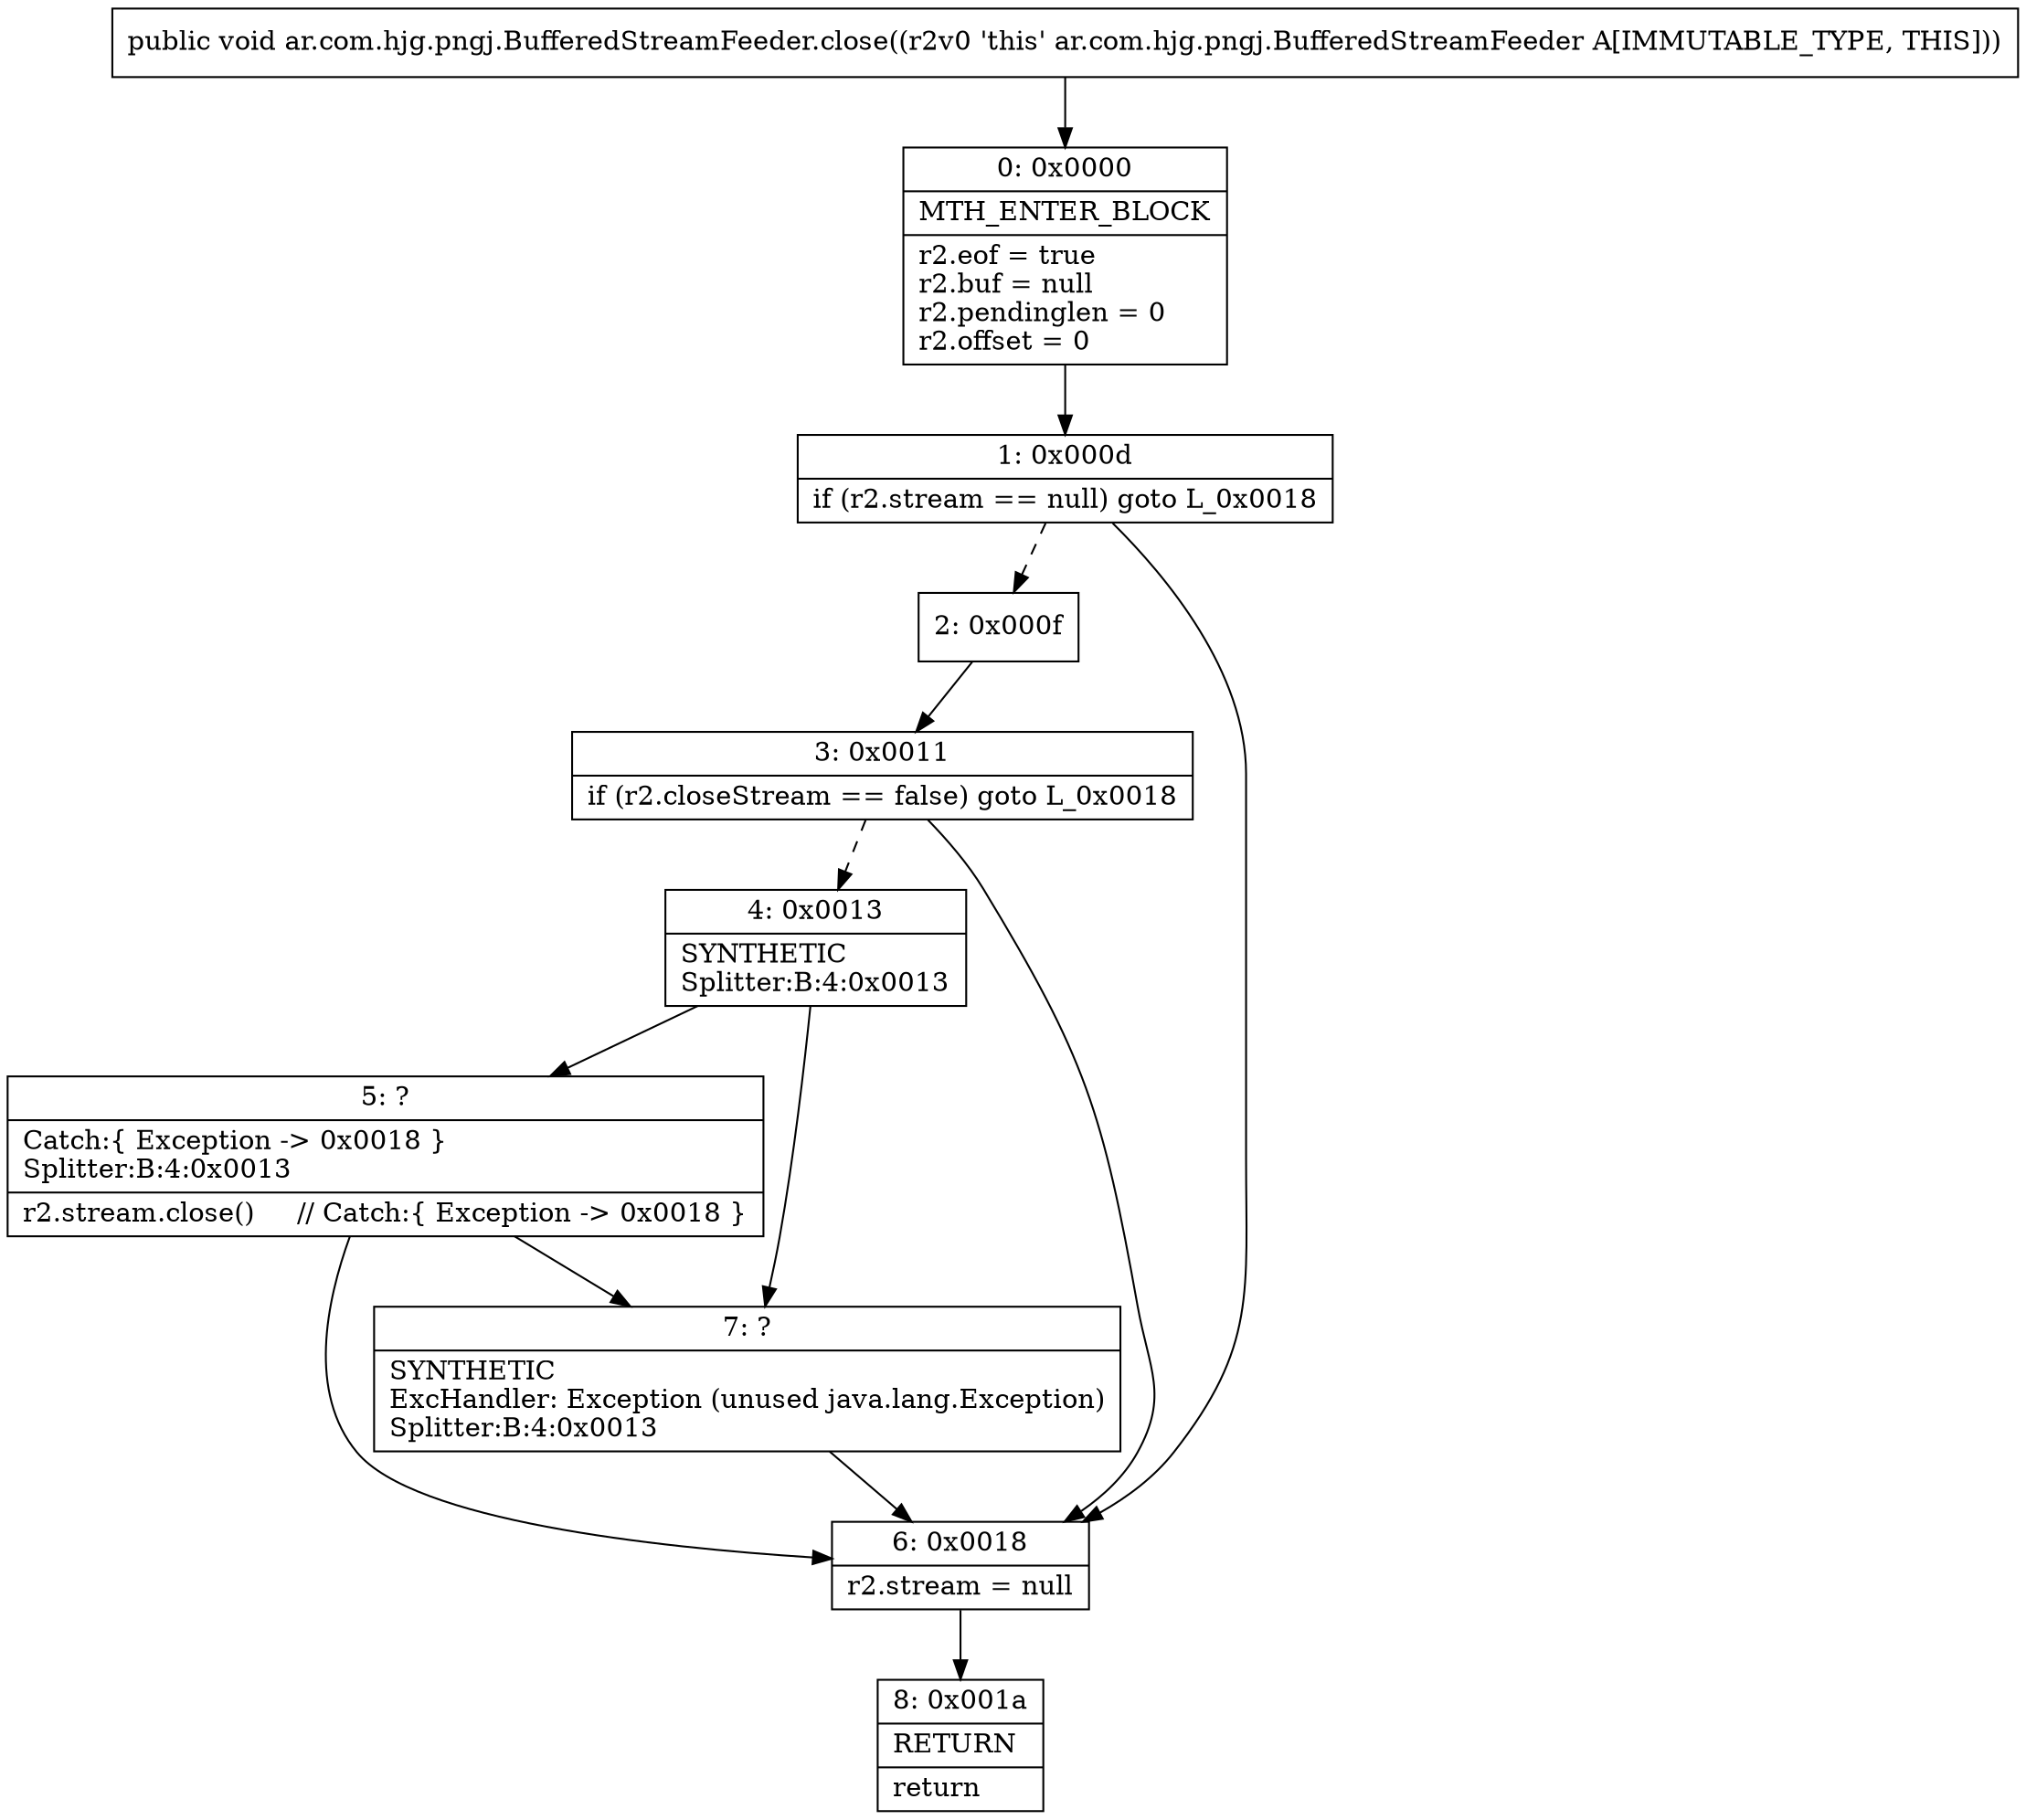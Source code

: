 digraph "CFG forar.com.hjg.pngj.BufferedStreamFeeder.close()V" {
Node_0 [shape=record,label="{0\:\ 0x0000|MTH_ENTER_BLOCK\l|r2.eof = true\lr2.buf = null\lr2.pendinglen = 0\lr2.offset = 0\l}"];
Node_1 [shape=record,label="{1\:\ 0x000d|if (r2.stream == null) goto L_0x0018\l}"];
Node_2 [shape=record,label="{2\:\ 0x000f}"];
Node_3 [shape=record,label="{3\:\ 0x0011|if (r2.closeStream == false) goto L_0x0018\l}"];
Node_4 [shape=record,label="{4\:\ 0x0013|SYNTHETIC\lSplitter:B:4:0x0013\l}"];
Node_5 [shape=record,label="{5\:\ ?|Catch:\{ Exception \-\> 0x0018 \}\lSplitter:B:4:0x0013\l|r2.stream.close()     \/\/ Catch:\{ Exception \-\> 0x0018 \}\l}"];
Node_6 [shape=record,label="{6\:\ 0x0018|r2.stream = null\l}"];
Node_7 [shape=record,label="{7\:\ ?|SYNTHETIC\lExcHandler: Exception (unused java.lang.Exception)\lSplitter:B:4:0x0013\l}"];
Node_8 [shape=record,label="{8\:\ 0x001a|RETURN\l|return\l}"];
MethodNode[shape=record,label="{public void ar.com.hjg.pngj.BufferedStreamFeeder.close((r2v0 'this' ar.com.hjg.pngj.BufferedStreamFeeder A[IMMUTABLE_TYPE, THIS])) }"];
MethodNode -> Node_0;
Node_0 -> Node_1;
Node_1 -> Node_2[style=dashed];
Node_1 -> Node_6;
Node_2 -> Node_3;
Node_3 -> Node_4[style=dashed];
Node_3 -> Node_6;
Node_4 -> Node_5;
Node_4 -> Node_7;
Node_5 -> Node_6;
Node_5 -> Node_7;
Node_6 -> Node_8;
Node_7 -> Node_6;
}

